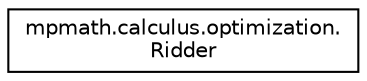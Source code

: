 digraph "Graphical Class Hierarchy"
{
 // LATEX_PDF_SIZE
  edge [fontname="Helvetica",fontsize="10",labelfontname="Helvetica",labelfontsize="10"];
  node [fontname="Helvetica",fontsize="10",shape=record];
  rankdir="LR";
  Node0 [label="mpmath.calculus.optimization.\lRidder",height=0.2,width=0.4,color="black", fillcolor="white", style="filled",URL="$classmpmath_1_1calculus_1_1optimization_1_1Ridder.html",tooltip=" "];
}
